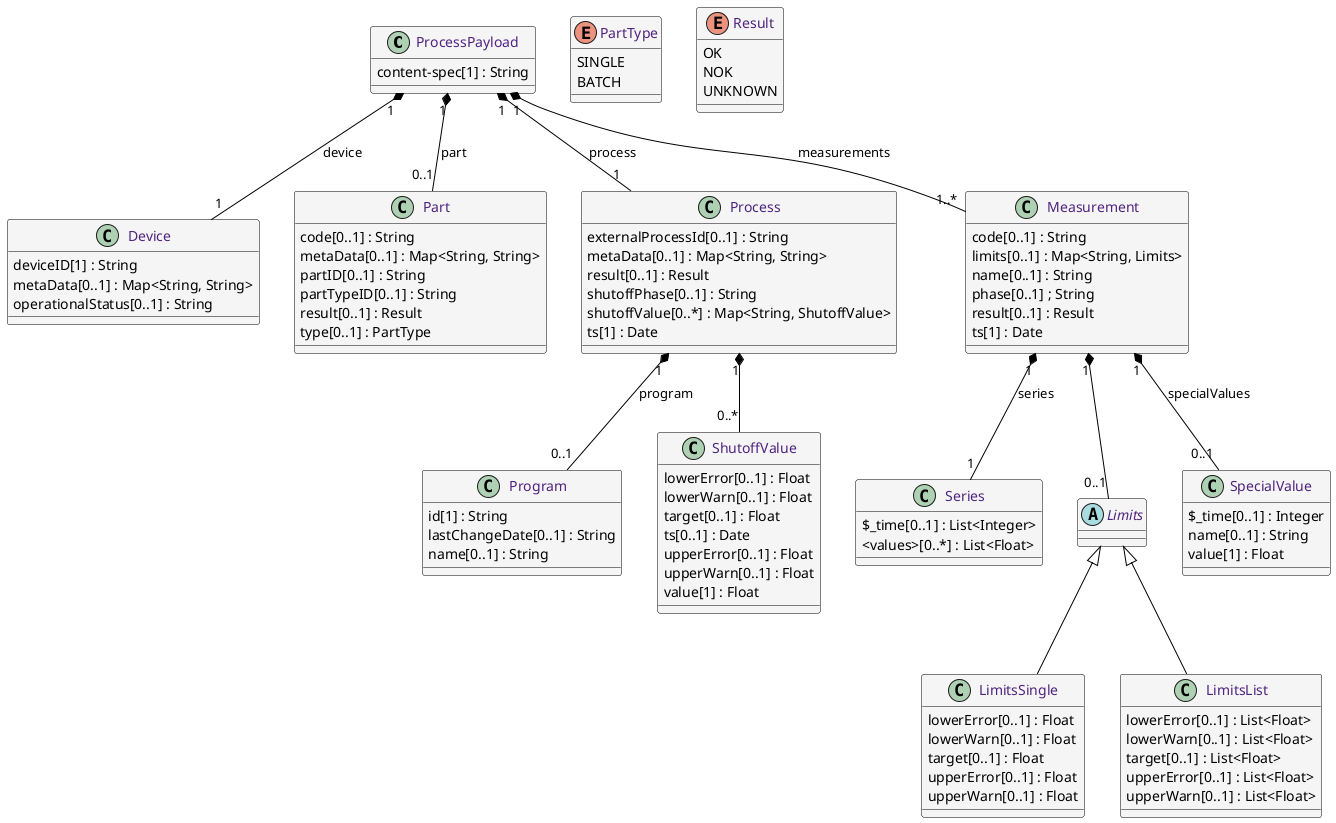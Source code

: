 @startuml

skinparam class {
	BorderColor black
	FontColor #50237f
	BackgroundColor #f5f5f5
	ArrowColor black
}
skinparam stereotype{
	CBackgroundColor white
	EBackgroundColor white
}

class ProcessPayload{
	content-spec[1] : String
}

class Device {
	deviceID[1] : String
	metaData[0..1] : Map<String, String>
	operationalStatus[0..1] : String
}

class Part {
	code[0..1] : String
	metaData[0..1] : Map<String, String>
	partID[0..1] : String
	partTypeID[0..1] : String
	result[0..1] : Result
	type[0..1] : PartType
}

class Process {
	externalProcessId[0..1] : String
	metaData[0..1] : Map<String, String>
	result[0..1] : Result
	shutoffPhase[0..1] : String
	shutoffValue[0..*] : Map<String, ShutoffValue>
	ts[1] : Date
}

class Measurement {
	code[0..1] : String
	limits[0..1] : Map<String, Limits>
	name[0..1] : String
	phase[0..1] ; String
	result[0..1] : Result
	ts[1] : Date
}

class Program {
	id[1] : String
	lastChangeDate[0..1] : String
	name[0..1] : String
}

class ShutoffValue {
	lowerError[0..1] : Float
	lowerWarn[0..1] : Float
	target[0..1] : Float
	ts[0..1] : Date
	upperError[0..1] : Float
	upperWarn[0..1] : Float
	value[1] : Float
}

class Series {
	$_time[0..1] : List<Integer>
	<values>[0..*] : List<Float>
}

abstract class Limits {
}

class LimitsSingle {
	lowerError[0..1] : Float
	lowerWarn[0..1] : Float
	target[0..1] : Float
	upperError[0..1] : Float
	upperWarn[0..1] : Float
}

class LimitsList {
	lowerError[0..1] : List<Float>
	lowerWarn[0..1] : List<Float>
	target[0..1] : List<Float>
	upperError[0..1] : List<Float>
	upperWarn[0..1] : List<Float>
}


class SpecialValue {
	$_time[0..1] : Integer
	name[0..1] : String
	value[1] : Float 
}

enum PartType {
	SINGLE
	BATCH
}

enum Result {
	OK
	NOK
	UNKNOWN
}

ProcessPayload "1" *-- "1" Device : device
ProcessPayload "1" *-- "0..1" Part : part
ProcessPayload "1" *-- "1" Process : process
ProcessPayload "1" *-- "1..*" Measurement : measurements

Process "1" *-- "0..1" Program : program
Process "1" *-- "0..*" ShutoffValue

Measurement "1" *-- "1" Series : series
Measurement "1" *-- "0..1" Limits
Measurement "1" *-- "0..1" SpecialValue : specialValues

Limits <|-- LimitsSingle
Limits <|-- LimitsList

@enduml

